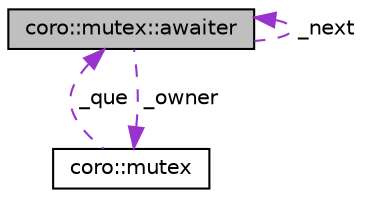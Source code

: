 digraph "coro::mutex::awaiter"
{
 // LATEX_PDF_SIZE
  edge [fontname="Helvetica",fontsize="10",labelfontname="Helvetica",labelfontsize="10"];
  node [fontname="Helvetica",fontsize="10",shape=record];
  Node1 [label="coro::mutex::awaiter",height=0.2,width=0.4,color="black", fillcolor="grey75", style="filled", fontcolor="black",tooltip="awaiter is object used in most of cases by coroutines, however it is building block of this class"];
  Node2 -> Node1 [dir="back",color="darkorchid3",fontsize="10",style="dashed",label=" _owner" ,fontname="Helvetica"];
  Node2 [label="coro::mutex",height=0.2,width=0.4,color="black", fillcolor="white", style="filled",URL="$classcoro_1_1mutex.html",tooltip="Mutex which allows locking across co_await and co_yield suspend points."];
  Node1 -> Node2 [dir="back",color="darkorchid3",fontsize="10",style="dashed",label=" _que" ,fontname="Helvetica"];
  Node1 -> Node1 [dir="back",color="darkorchid3",fontsize="10",style="dashed",label=" _next" ,fontname="Helvetica"];
}
